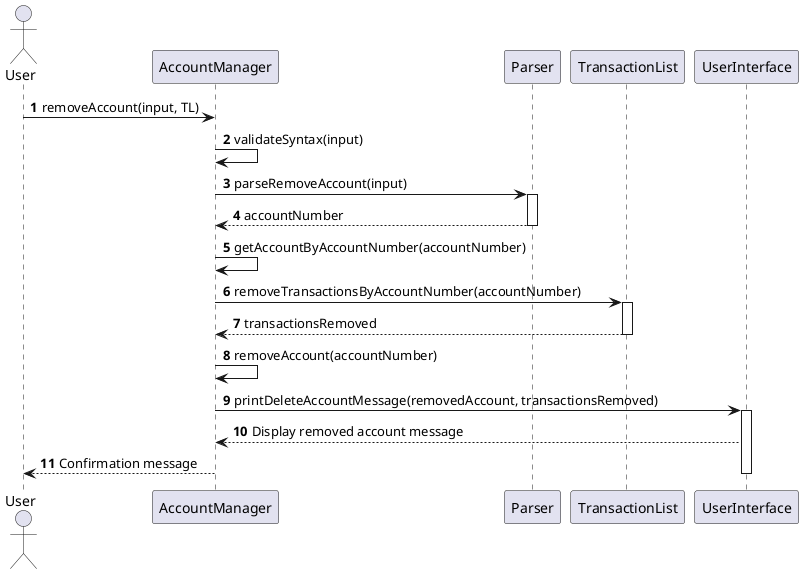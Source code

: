 @startuml
'https://plantuml.com/sequence-diagram

autonumber

actor User
participant "AccountManager" as AM
participant "Parser" as P
participant "TransactionList" as TL
participant "UserInterface" as UI

User -> AM: removeAccount(input, TL)
AM -> AM: validateSyntax(input)
AM -> P: parseRemoveAccount(input)
activate P
P --> AM: accountNumber
deactivate P
AM -> AM: getAccountByAccountNumber(accountNumber)
AM -> TL: removeTransactionsByAccountNumber(accountNumber)
activate TL
TL --> AM: transactionsRemoved
deactivate TL
AM -> AM: removeAccount(accountNumber)
AM -> UI: printDeleteAccountMessage(removedAccount, transactionsRemoved)
activate UI
UI --> AM: Display removed account message
AM --> User: Confirmation message

deactivate UI
@enduml
